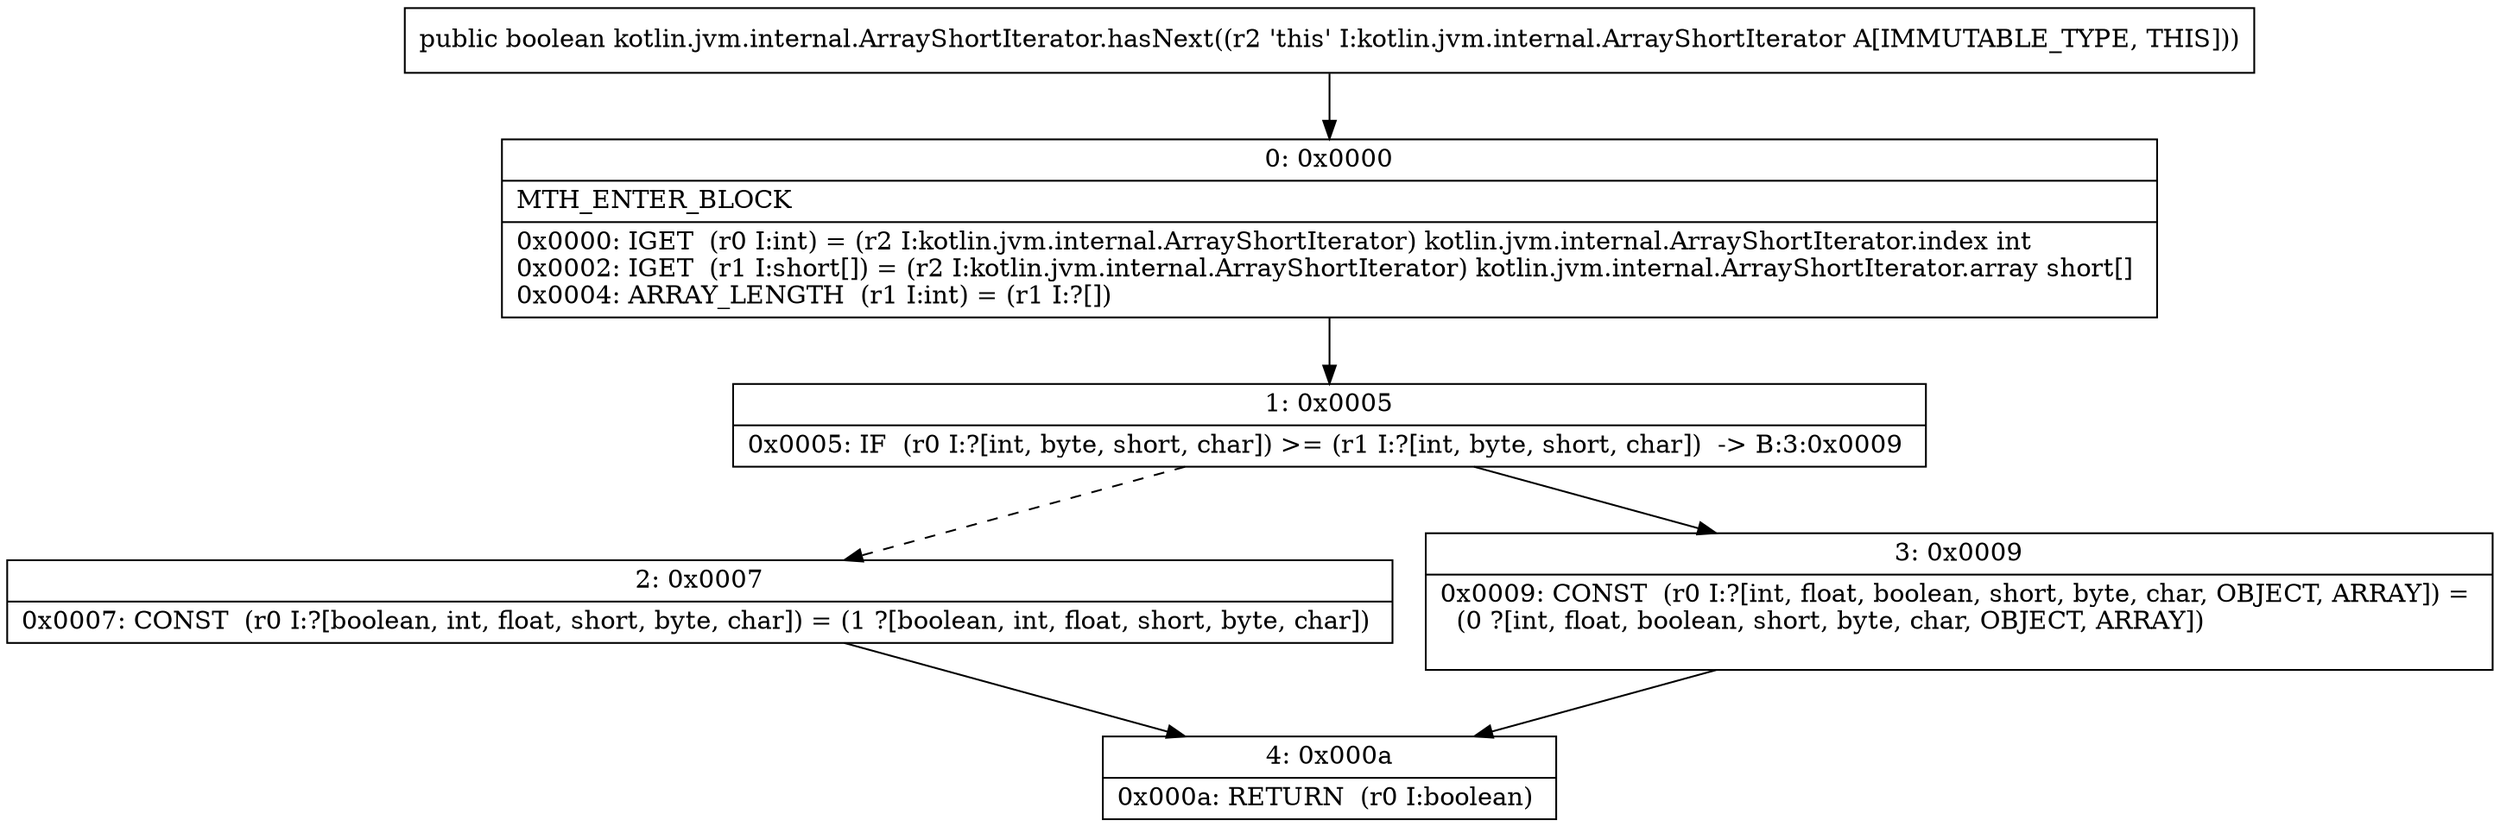 digraph "CFG forkotlin.jvm.internal.ArrayShortIterator.hasNext()Z" {
Node_0 [shape=record,label="{0\:\ 0x0000|MTH_ENTER_BLOCK\l|0x0000: IGET  (r0 I:int) = (r2 I:kotlin.jvm.internal.ArrayShortIterator) kotlin.jvm.internal.ArrayShortIterator.index int \l0x0002: IGET  (r1 I:short[]) = (r2 I:kotlin.jvm.internal.ArrayShortIterator) kotlin.jvm.internal.ArrayShortIterator.array short[] \l0x0004: ARRAY_LENGTH  (r1 I:int) = (r1 I:?[]) \l}"];
Node_1 [shape=record,label="{1\:\ 0x0005|0x0005: IF  (r0 I:?[int, byte, short, char]) \>= (r1 I:?[int, byte, short, char])  \-\> B:3:0x0009 \l}"];
Node_2 [shape=record,label="{2\:\ 0x0007|0x0007: CONST  (r0 I:?[boolean, int, float, short, byte, char]) = (1 ?[boolean, int, float, short, byte, char]) \l}"];
Node_3 [shape=record,label="{3\:\ 0x0009|0x0009: CONST  (r0 I:?[int, float, boolean, short, byte, char, OBJECT, ARRAY]) = \l  (0 ?[int, float, boolean, short, byte, char, OBJECT, ARRAY])\l \l}"];
Node_4 [shape=record,label="{4\:\ 0x000a|0x000a: RETURN  (r0 I:boolean) \l}"];
MethodNode[shape=record,label="{public boolean kotlin.jvm.internal.ArrayShortIterator.hasNext((r2 'this' I:kotlin.jvm.internal.ArrayShortIterator A[IMMUTABLE_TYPE, THIS])) }"];
MethodNode -> Node_0;
Node_0 -> Node_1;
Node_1 -> Node_2[style=dashed];
Node_1 -> Node_3;
Node_2 -> Node_4;
Node_3 -> Node_4;
}


